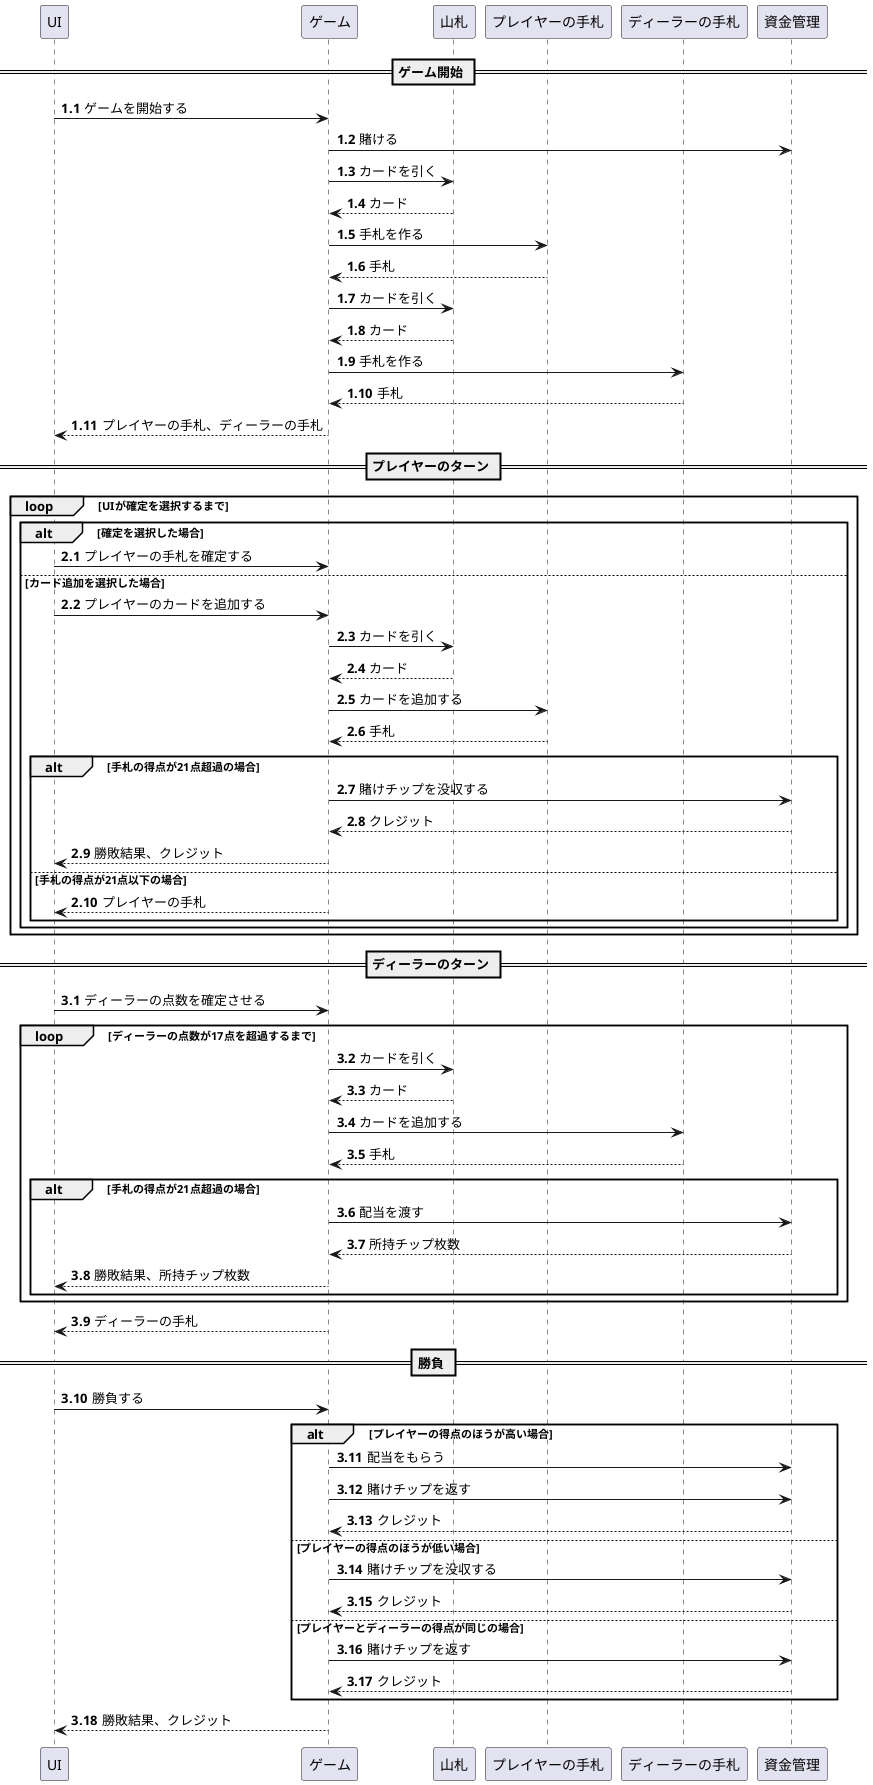 @startuml blackjack

participant UI
participant ゲーム
participant 山札
participant プレイヤーの手札
participant ディーラーの手札

== ゲーム開始 ==
autonumber 1.1
UI -> ゲーム: ゲームを開始する
ゲーム -> 資金管理: 賭ける
ゲーム -> 山札: カードを引く
ゲーム <-- 山札: カード
ゲーム -> プレイヤーの手札: 手札を作る
ゲーム <-- プレイヤーの手札: 手札
ゲーム -> 山札: カードを引く
ゲーム <-- 山札: カード
ゲーム -> ディーラーの手札: 手札を作る
ゲーム <-- ディーラーの手札: 手札
UI <-- ゲーム: プレイヤーの手札、ディーラーの手札

== プレイヤーのターン ==
autonumber 2.1
loop UIが確定を選択するまで
    alt 確定を選択した場合
        UI -> ゲーム: プレイヤーの手札を確定する
    else カード追加を選択した場合
        UI -> ゲーム: プレイヤーのカードを追加する
        ゲーム -> 山札: カードを引く
        ゲーム <-- 山札: カード
        ゲーム -> プレイヤーの手札: カードを追加する
        ゲーム <-- プレイヤーの手札: 手札
        alt 手札の得点が21点超過の場合
            ゲーム -> 資金管理: 賭けチップを没収する
            ゲーム <-- 資金管理: クレジット
            UI <-- ゲーム: 勝敗結果、クレジット
        else 手札の得点が21点以下の場合
            UI <-- ゲーム: プレイヤーの手札
        end
    end
end

== ディーラーのターン ==
autonumber 3.1
UI -> ゲーム: ディーラーの点数を確定させる
loop ディーラーの点数が17点を超過するまで
    ゲーム -> 山札: カードを引く
    ゲーム <-- 山札: カード
    ゲーム -> ディーラーの手札: カードを追加する
    ゲーム <-- ディーラーの手札: 手札
    alt 手札の得点が21点超過の場合
        ゲーム -> 資金管理: 配当を渡す
        ゲーム <-- 資金管理: 所持チップ枚数
        UI <-- ゲーム: 勝敗結果、所持チップ枚数
    end
end
UI <-- ゲーム: ディーラーの手札

== 勝負 ==
UI -> ゲーム: 勝負する
alt プレイヤーの得点のほうが高い場合
    ゲーム -> 資金管理: 配当をもらう
    ゲーム -> 資金管理: 賭けチップを返す
    ゲーム <-- 資金管理: クレジット
else プレイヤーの得点のほうが低い場合
    ゲーム -> 資金管理: 賭けチップを没収する
    ゲーム <-- 資金管理: クレジット
else プレイヤーとディーラーの得点が同じの場合
    ゲーム -> 資金管理: 賭けチップを返す
    ゲーム <-- 資金管理: クレジット
end 
UI <-- ゲーム: 勝敗結果、クレジット

@enduml